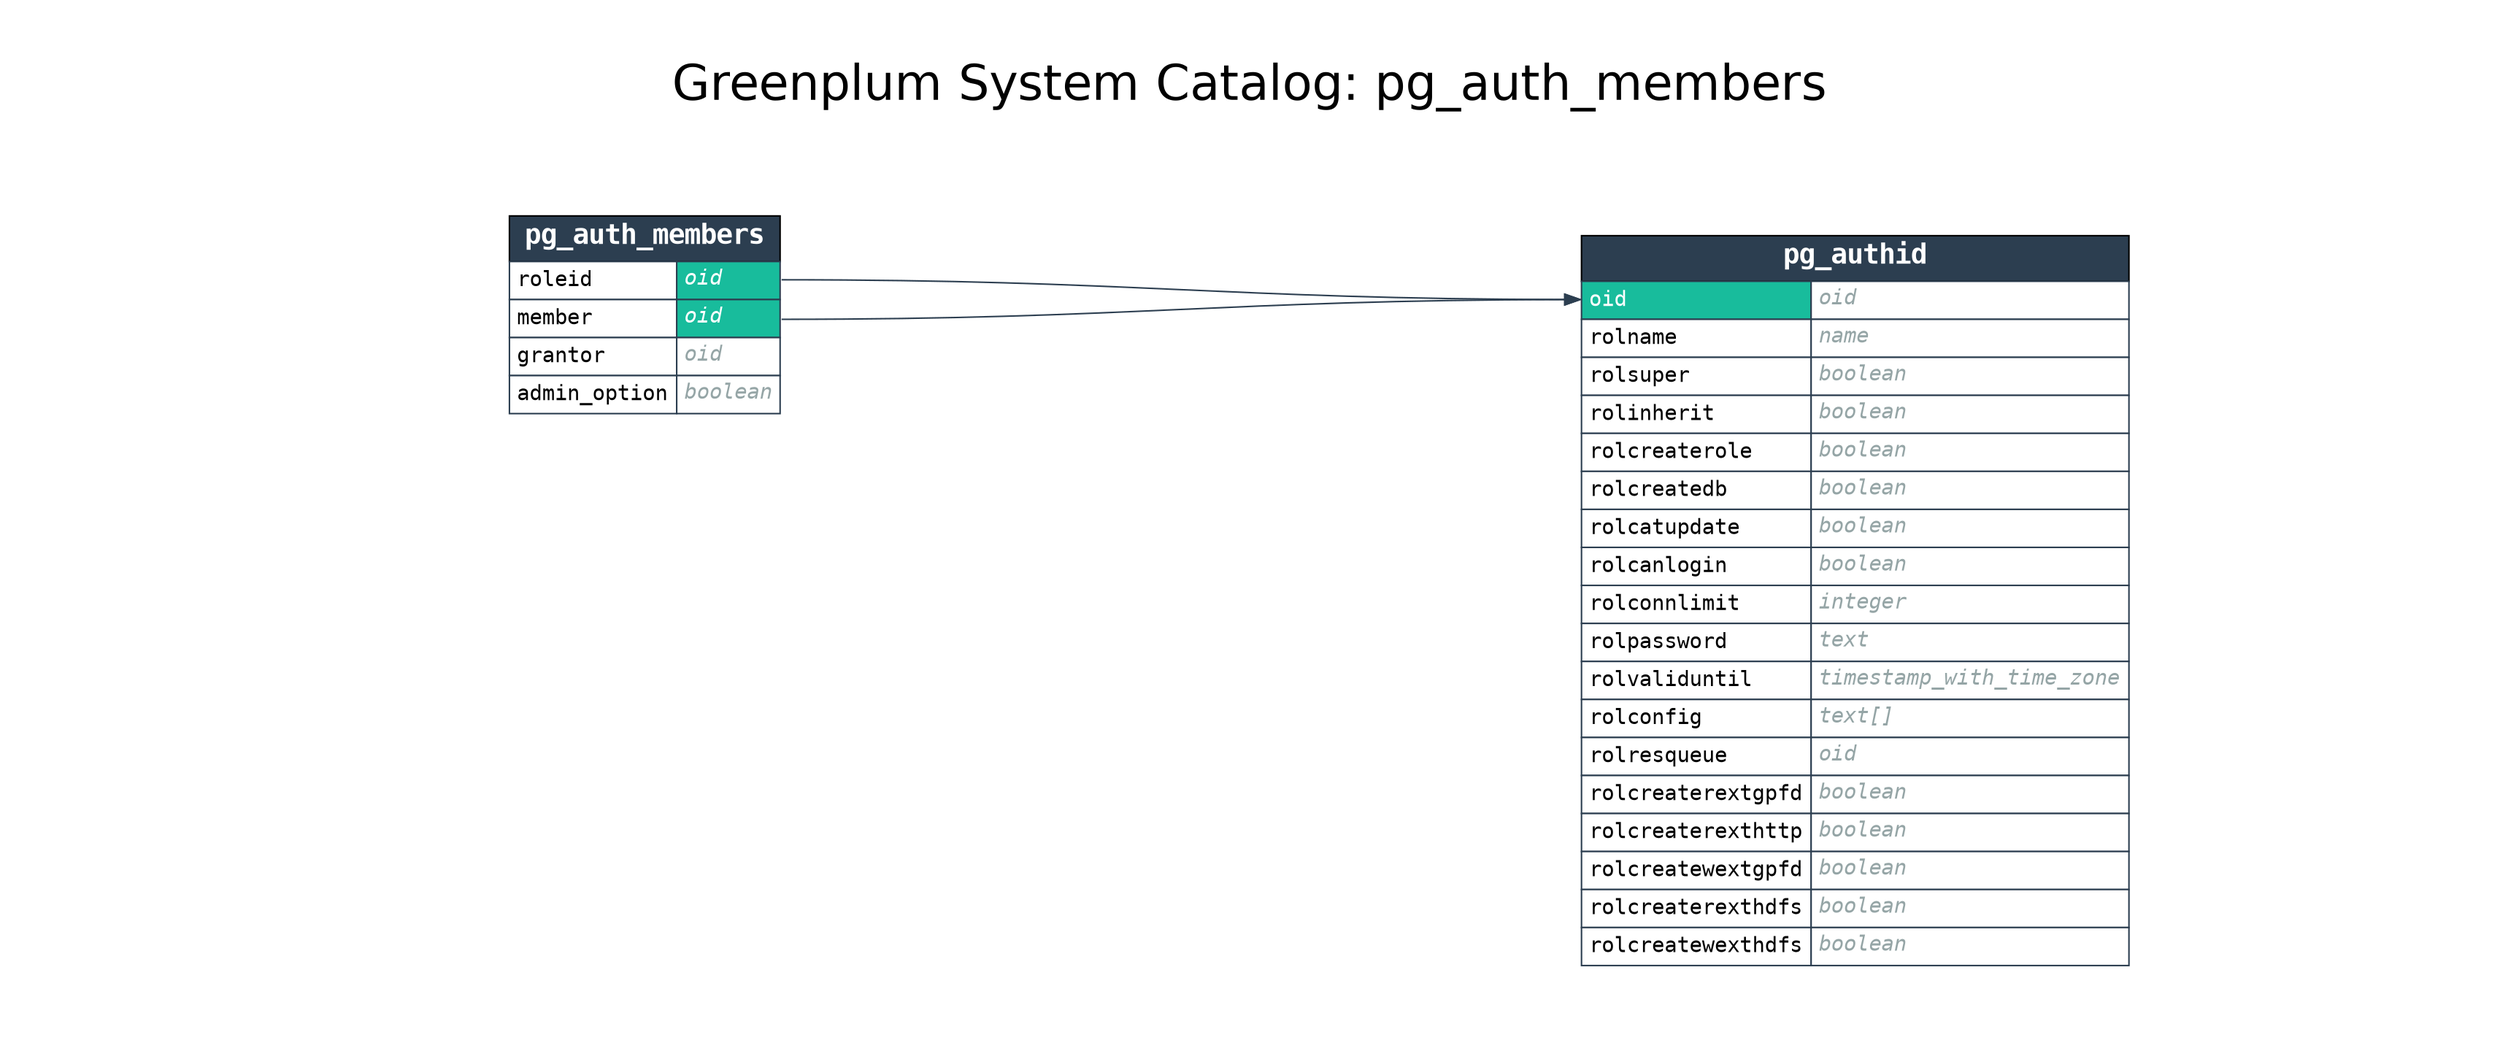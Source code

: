 digraph GPDB {

    label="Greenplum System Catalog: pg_auth_members";
    labelloc="t";
    fontname="Helvetica"
    fontsize=32
    

    pad=0.5;
    nodesep=0.5;
    ranksep=0.5;
    rankdir=LR;
    node [shape = "plaintext"];

    
    subgraph cluster_from {
        rankdir=TB
        style=invis;

        
    }
    
    subgraph cluster_selected {
        rankdir=TB
        style=invis;

        
            pg_auth_members [label = <<FONT FACE="monospace"><TABLE BORDER="0" CELLBORDER="1" CELLSPACING="0" CELLPADDING="4">
<TR><TD BGCOLOR="#2c3e50" ALIGN="CENTER" COLSPAN="2"><FONT COLOR="#FFFFFF" POINT-SIZE="18"><B>pg_auth_members</B></FONT></TD></TR>

<TR>
<TD COLOR="#2c3e50" BGCOLOR="#FFFFFF" ALIGN="LEFT" PORT="roleid_in"><FONT COLOR="#000000">roleid</FONT></TD>
<TD COLOR="#2c3e50" BGCOLOR="#18bc9c" ALIGN="LEFT" PORT="roleid_out"><FONT COLOR="#FFFFFF"><I>oid</I></FONT></TD>
</TR>

<TR>
<TD COLOR="#2c3e50" BGCOLOR="#FFFFFF" ALIGN="LEFT" PORT="member_in"><FONT COLOR="#000000">member</FONT></TD>
<TD COLOR="#2c3e50" BGCOLOR="#18bc9c" ALIGN="LEFT" PORT="member_out"><FONT COLOR="#FFFFFF"><I>oid</I></FONT></TD>
</TR>

<TR>
<TD COLOR="#2c3e50" BGCOLOR="#FFFFFF" ALIGN="LEFT" PORT="grantor_in"><FONT COLOR="#000000">grantor</FONT></TD>
<TD COLOR="#2c3e50" BGCOLOR="#FFFFFF" ALIGN="LEFT" PORT="grantor_out"><FONT COLOR="#95a5a6"><I>oid</I></FONT></TD>
</TR>

<TR>
<TD COLOR="#2c3e50" BGCOLOR="#FFFFFF" ALIGN="LEFT" PORT="admin_option_in"><FONT COLOR="#000000">admin_option</FONT></TD>
<TD COLOR="#2c3e50" BGCOLOR="#FFFFFF" ALIGN="LEFT" PORT="admin_option_out"><FONT COLOR="#95a5a6"><I>boolean</I></FONT></TD>
</TR>

</TABLE></FONT>> name = "pg_auth_members"];
        
    }
    
    subgraph cluster_to {
        rankdir=TB
        style=invis;

        
            pg_authid [label = <<FONT FACE="monospace"><TABLE BORDER="0" CELLBORDER="1" CELLSPACING="0" CELLPADDING="4">
<TR><TD BGCOLOR="#2c3e50" ALIGN="CENTER" COLSPAN="2"><FONT COLOR="#FFFFFF" POINT-SIZE="18"><B>pg_authid</B></FONT></TD></TR>

<TR>
<TD COLOR="#2c3e50" BGCOLOR="#18bc9c" ALIGN="LEFT" PORT="oid_in"><FONT COLOR="#FFFFFF">oid</FONT></TD>
<TD COLOR="#2c3e50" BGCOLOR="#FFFFFF" ALIGN="LEFT" PORT="oid_out"><FONT COLOR="#95a5a6"><I>oid</I></FONT></TD>
</TR>

<TR>
<TD COLOR="#2c3e50" BGCOLOR="#FFFFFF" ALIGN="LEFT" PORT="rolname_in"><FONT COLOR="#000000">rolname</FONT></TD>
<TD COLOR="#2c3e50" BGCOLOR="#FFFFFF" ALIGN="LEFT" PORT="rolname_out"><FONT COLOR="#95a5a6"><I>name</I></FONT></TD>
</TR>

<TR>
<TD COLOR="#2c3e50" BGCOLOR="#FFFFFF" ALIGN="LEFT" PORT="rolsuper_in"><FONT COLOR="#000000">rolsuper</FONT></TD>
<TD COLOR="#2c3e50" BGCOLOR="#FFFFFF" ALIGN="LEFT" PORT="rolsuper_out"><FONT COLOR="#95a5a6"><I>boolean</I></FONT></TD>
</TR>

<TR>
<TD COLOR="#2c3e50" BGCOLOR="#FFFFFF" ALIGN="LEFT" PORT="rolinherit_in"><FONT COLOR="#000000">rolinherit</FONT></TD>
<TD COLOR="#2c3e50" BGCOLOR="#FFFFFF" ALIGN="LEFT" PORT="rolinherit_out"><FONT COLOR="#95a5a6"><I>boolean</I></FONT></TD>
</TR>

<TR>
<TD COLOR="#2c3e50" BGCOLOR="#FFFFFF" ALIGN="LEFT" PORT="rolcreaterole_in"><FONT COLOR="#000000">rolcreaterole</FONT></TD>
<TD COLOR="#2c3e50" BGCOLOR="#FFFFFF" ALIGN="LEFT" PORT="rolcreaterole_out"><FONT COLOR="#95a5a6"><I>boolean</I></FONT></TD>
</TR>

<TR>
<TD COLOR="#2c3e50" BGCOLOR="#FFFFFF" ALIGN="LEFT" PORT="rolcreatedb_in"><FONT COLOR="#000000">rolcreatedb</FONT></TD>
<TD COLOR="#2c3e50" BGCOLOR="#FFFFFF" ALIGN="LEFT" PORT="rolcreatedb_out"><FONT COLOR="#95a5a6"><I>boolean</I></FONT></TD>
</TR>

<TR>
<TD COLOR="#2c3e50" BGCOLOR="#FFFFFF" ALIGN="LEFT" PORT="rolcatupdate_in"><FONT COLOR="#000000">rolcatupdate</FONT></TD>
<TD COLOR="#2c3e50" BGCOLOR="#FFFFFF" ALIGN="LEFT" PORT="rolcatupdate_out"><FONT COLOR="#95a5a6"><I>boolean</I></FONT></TD>
</TR>

<TR>
<TD COLOR="#2c3e50" BGCOLOR="#FFFFFF" ALIGN="LEFT" PORT="rolcanlogin_in"><FONT COLOR="#000000">rolcanlogin</FONT></TD>
<TD COLOR="#2c3e50" BGCOLOR="#FFFFFF" ALIGN="LEFT" PORT="rolcanlogin_out"><FONT COLOR="#95a5a6"><I>boolean</I></FONT></TD>
</TR>

<TR>
<TD COLOR="#2c3e50" BGCOLOR="#FFFFFF" ALIGN="LEFT" PORT="rolconnlimit_in"><FONT COLOR="#000000">rolconnlimit</FONT></TD>
<TD COLOR="#2c3e50" BGCOLOR="#FFFFFF" ALIGN="LEFT" PORT="rolconnlimit_out"><FONT COLOR="#95a5a6"><I>integer</I></FONT></TD>
</TR>

<TR>
<TD COLOR="#2c3e50" BGCOLOR="#FFFFFF" ALIGN="LEFT" PORT="rolpassword_in"><FONT COLOR="#000000">rolpassword</FONT></TD>
<TD COLOR="#2c3e50" BGCOLOR="#FFFFFF" ALIGN="LEFT" PORT="rolpassword_out"><FONT COLOR="#95a5a6"><I>text</I></FONT></TD>
</TR>

<TR>
<TD COLOR="#2c3e50" BGCOLOR="#FFFFFF" ALIGN="LEFT" PORT="rolvaliduntil_in"><FONT COLOR="#000000">rolvaliduntil</FONT></TD>
<TD COLOR="#2c3e50" BGCOLOR="#FFFFFF" ALIGN="LEFT" PORT="rolvaliduntil_out"><FONT COLOR="#95a5a6"><I>timestamp_with_time_zone</I></FONT></TD>
</TR>

<TR>
<TD COLOR="#2c3e50" BGCOLOR="#FFFFFF" ALIGN="LEFT" PORT="rolconfig_in"><FONT COLOR="#000000">rolconfig</FONT></TD>
<TD COLOR="#2c3e50" BGCOLOR="#FFFFFF" ALIGN="LEFT" PORT="rolconfig_out"><FONT COLOR="#95a5a6"><I>text[]</I></FONT></TD>
</TR>

<TR>
<TD COLOR="#2c3e50" BGCOLOR="#FFFFFF" ALIGN="LEFT" PORT="rolresqueue_in"><FONT COLOR="#000000">rolresqueue</FONT></TD>
<TD COLOR="#2c3e50" BGCOLOR="#FFFFFF" ALIGN="LEFT" PORT="rolresqueue_out"><FONT COLOR="#95a5a6"><I>oid</I></FONT></TD>
</TR>

<TR>
<TD COLOR="#2c3e50" BGCOLOR="#FFFFFF" ALIGN="LEFT" PORT="rolcreaterextgpfd_in"><FONT COLOR="#000000">rolcreaterextgpfd</FONT></TD>
<TD COLOR="#2c3e50" BGCOLOR="#FFFFFF" ALIGN="LEFT" PORT="rolcreaterextgpfd_out"><FONT COLOR="#95a5a6"><I>boolean</I></FONT></TD>
</TR>

<TR>
<TD COLOR="#2c3e50" BGCOLOR="#FFFFFF" ALIGN="LEFT" PORT="rolcreaterexthttp_in"><FONT COLOR="#000000">rolcreaterexthttp</FONT></TD>
<TD COLOR="#2c3e50" BGCOLOR="#FFFFFF" ALIGN="LEFT" PORT="rolcreaterexthttp_out"><FONT COLOR="#95a5a6"><I>boolean</I></FONT></TD>
</TR>

<TR>
<TD COLOR="#2c3e50" BGCOLOR="#FFFFFF" ALIGN="LEFT" PORT="rolcreatewextgpfd_in"><FONT COLOR="#000000">rolcreatewextgpfd</FONT></TD>
<TD COLOR="#2c3e50" BGCOLOR="#FFFFFF" ALIGN="LEFT" PORT="rolcreatewextgpfd_out"><FONT COLOR="#95a5a6"><I>boolean</I></FONT></TD>
</TR>

<TR>
<TD COLOR="#2c3e50" BGCOLOR="#FFFFFF" ALIGN="LEFT" PORT="rolcreaterexthdfs_in"><FONT COLOR="#000000">rolcreaterexthdfs</FONT></TD>
<TD COLOR="#2c3e50" BGCOLOR="#FFFFFF" ALIGN="LEFT" PORT="rolcreaterexthdfs_out"><FONT COLOR="#95a5a6"><I>boolean</I></FONT></TD>
</TR>

<TR>
<TD COLOR="#2c3e50" BGCOLOR="#FFFFFF" ALIGN="LEFT" PORT="rolcreatewexthdfs_in"><FONT COLOR="#000000">rolcreatewexthdfs</FONT></TD>
<TD COLOR="#2c3e50" BGCOLOR="#FFFFFF" ALIGN="LEFT" PORT="rolcreatewexthdfs_out"><FONT COLOR="#95a5a6"><I>boolean</I></FONT></TD>
</TR>

</TABLE></FONT>> name = "pg_authid"];
        
    }
    

    
        pg_auth_members:roleid_out -> pg_authid:oid_in [penwidth = 1 color = "#2c3e50"];
    
        pg_auth_members:member_out -> pg_authid:oid_in [penwidth = 1 color = "#2c3e50"];
    

}